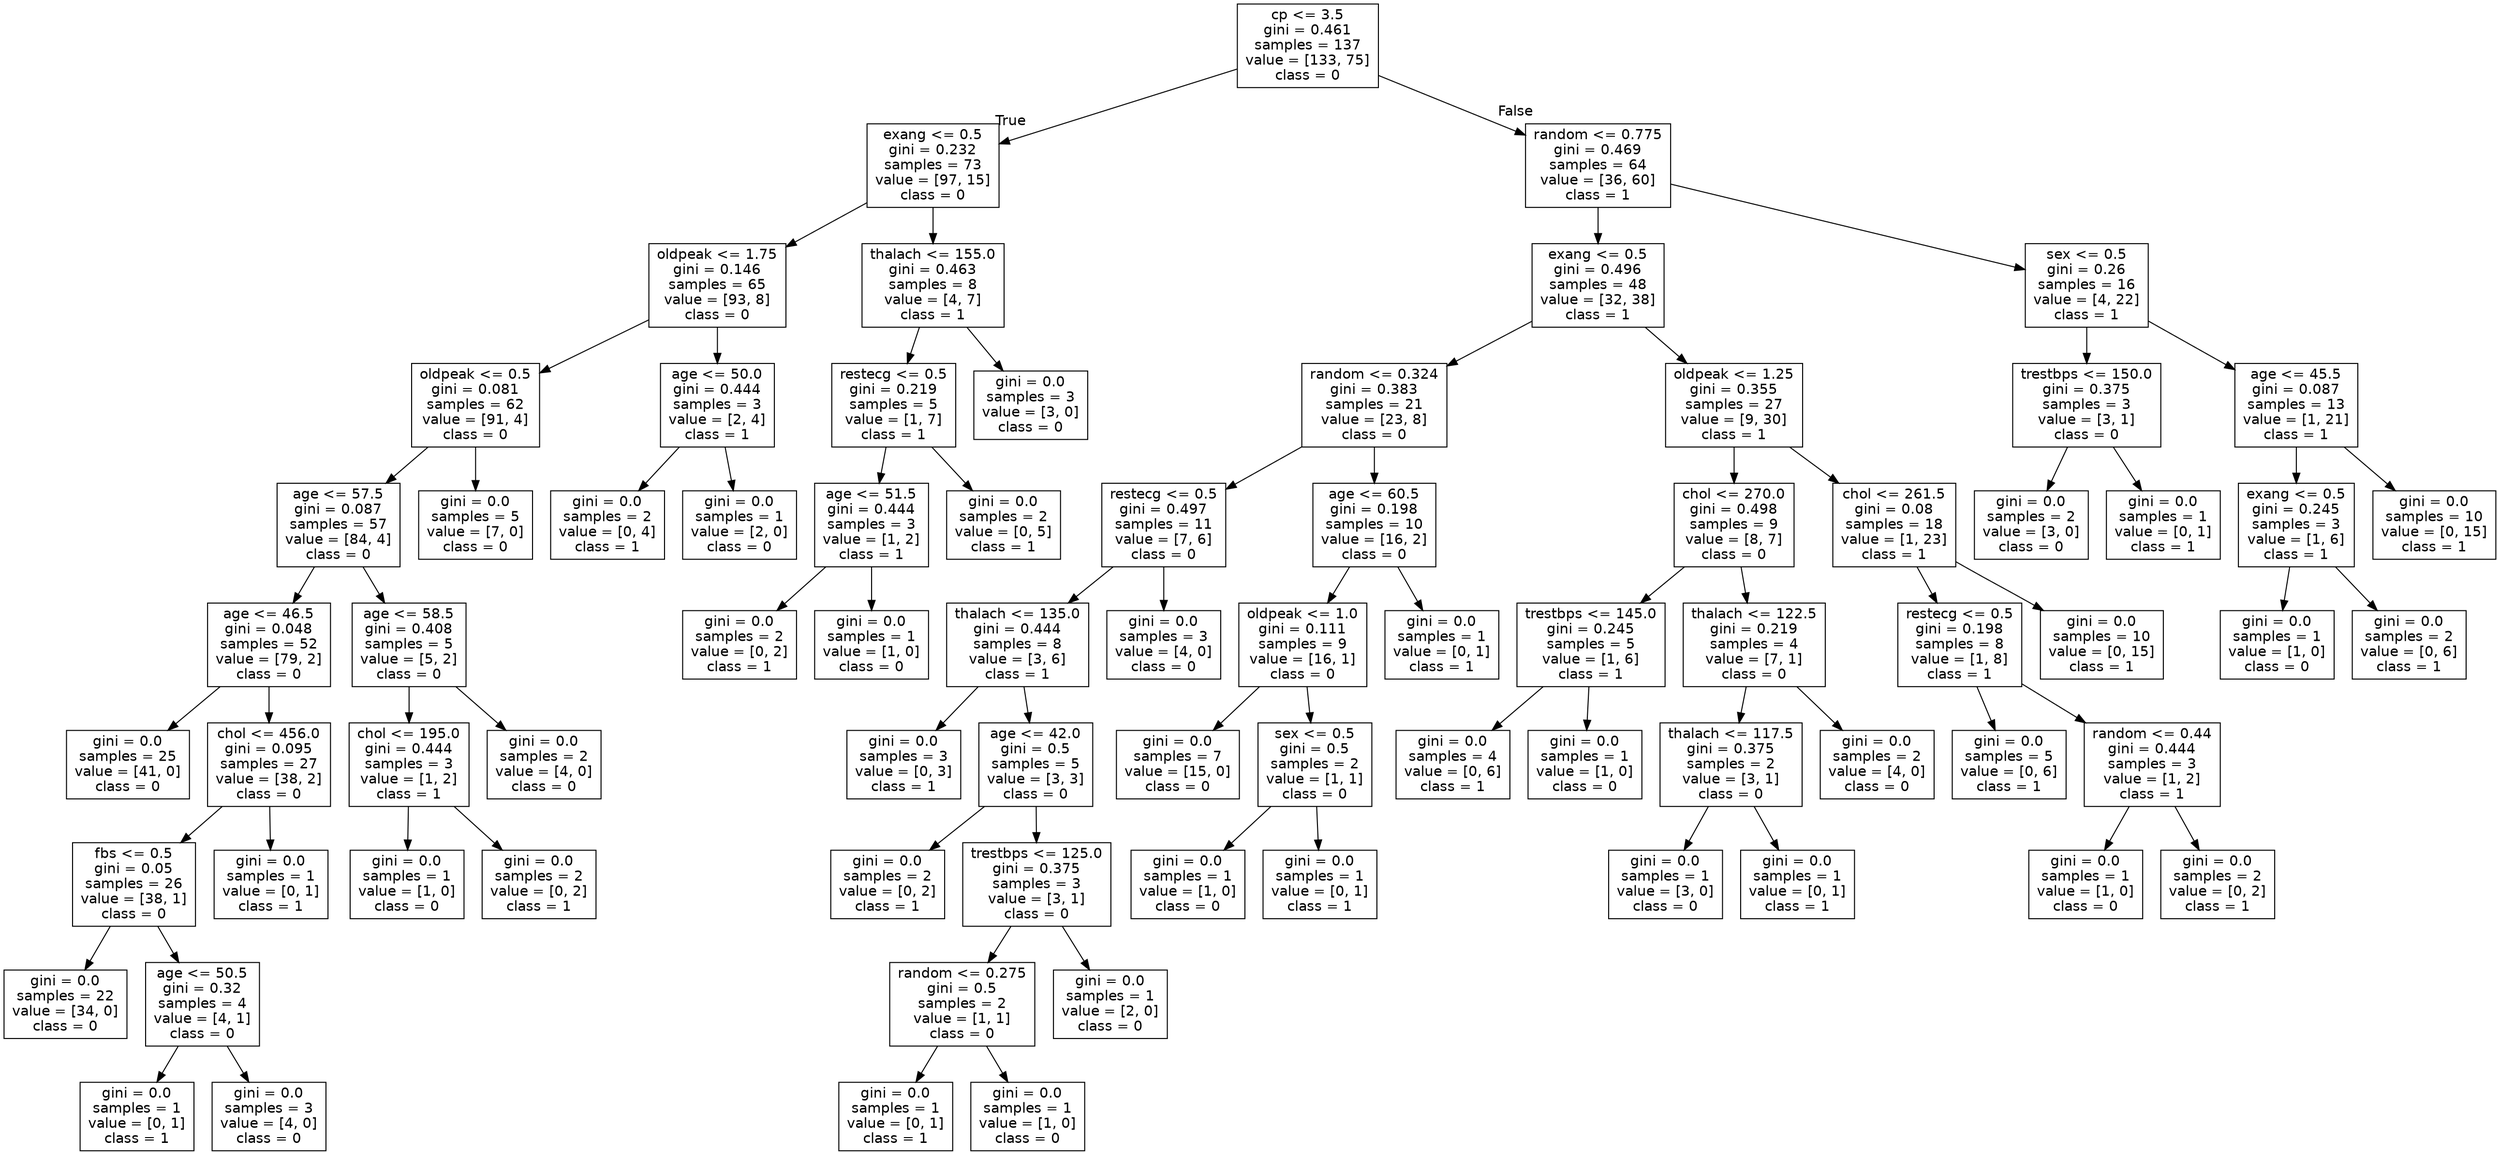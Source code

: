 digraph Tree {
node [shape=box, fontname="helvetica"] ;
edge [fontname="helvetica"] ;
0 [label="cp <= 3.5\ngini = 0.461\nsamples = 137\nvalue = [133, 75]\nclass = 0"] ;
1 [label="exang <= 0.5\ngini = 0.232\nsamples = 73\nvalue = [97, 15]\nclass = 0"] ;
0 -> 1 [labeldistance=2.5, labelangle=45, headlabel="True"] ;
2 [label="oldpeak <= 1.75\ngini = 0.146\nsamples = 65\nvalue = [93, 8]\nclass = 0"] ;
1 -> 2 ;
3 [label="oldpeak <= 0.5\ngini = 0.081\nsamples = 62\nvalue = [91, 4]\nclass = 0"] ;
2 -> 3 ;
4 [label="age <= 57.5\ngini = 0.087\nsamples = 57\nvalue = [84, 4]\nclass = 0"] ;
3 -> 4 ;
5 [label="age <= 46.5\ngini = 0.048\nsamples = 52\nvalue = [79, 2]\nclass = 0"] ;
4 -> 5 ;
6 [label="gini = 0.0\nsamples = 25\nvalue = [41, 0]\nclass = 0"] ;
5 -> 6 ;
7 [label="chol <= 456.0\ngini = 0.095\nsamples = 27\nvalue = [38, 2]\nclass = 0"] ;
5 -> 7 ;
8 [label="fbs <= 0.5\ngini = 0.05\nsamples = 26\nvalue = [38, 1]\nclass = 0"] ;
7 -> 8 ;
9 [label="gini = 0.0\nsamples = 22\nvalue = [34, 0]\nclass = 0"] ;
8 -> 9 ;
10 [label="age <= 50.5\ngini = 0.32\nsamples = 4\nvalue = [4, 1]\nclass = 0"] ;
8 -> 10 ;
11 [label="gini = 0.0\nsamples = 1\nvalue = [0, 1]\nclass = 1"] ;
10 -> 11 ;
12 [label="gini = 0.0\nsamples = 3\nvalue = [4, 0]\nclass = 0"] ;
10 -> 12 ;
13 [label="gini = 0.0\nsamples = 1\nvalue = [0, 1]\nclass = 1"] ;
7 -> 13 ;
14 [label="age <= 58.5\ngini = 0.408\nsamples = 5\nvalue = [5, 2]\nclass = 0"] ;
4 -> 14 ;
15 [label="chol <= 195.0\ngini = 0.444\nsamples = 3\nvalue = [1, 2]\nclass = 1"] ;
14 -> 15 ;
16 [label="gini = 0.0\nsamples = 1\nvalue = [1, 0]\nclass = 0"] ;
15 -> 16 ;
17 [label="gini = 0.0\nsamples = 2\nvalue = [0, 2]\nclass = 1"] ;
15 -> 17 ;
18 [label="gini = 0.0\nsamples = 2\nvalue = [4, 0]\nclass = 0"] ;
14 -> 18 ;
19 [label="gini = 0.0\nsamples = 5\nvalue = [7, 0]\nclass = 0"] ;
3 -> 19 ;
20 [label="age <= 50.0\ngini = 0.444\nsamples = 3\nvalue = [2, 4]\nclass = 1"] ;
2 -> 20 ;
21 [label="gini = 0.0\nsamples = 2\nvalue = [0, 4]\nclass = 1"] ;
20 -> 21 ;
22 [label="gini = 0.0\nsamples = 1\nvalue = [2, 0]\nclass = 0"] ;
20 -> 22 ;
23 [label="thalach <= 155.0\ngini = 0.463\nsamples = 8\nvalue = [4, 7]\nclass = 1"] ;
1 -> 23 ;
24 [label="restecg <= 0.5\ngini = 0.219\nsamples = 5\nvalue = [1, 7]\nclass = 1"] ;
23 -> 24 ;
25 [label="age <= 51.5\ngini = 0.444\nsamples = 3\nvalue = [1, 2]\nclass = 1"] ;
24 -> 25 ;
26 [label="gini = 0.0\nsamples = 2\nvalue = [0, 2]\nclass = 1"] ;
25 -> 26 ;
27 [label="gini = 0.0\nsamples = 1\nvalue = [1, 0]\nclass = 0"] ;
25 -> 27 ;
28 [label="gini = 0.0\nsamples = 2\nvalue = [0, 5]\nclass = 1"] ;
24 -> 28 ;
29 [label="gini = 0.0\nsamples = 3\nvalue = [3, 0]\nclass = 0"] ;
23 -> 29 ;
30 [label="random <= 0.775\ngini = 0.469\nsamples = 64\nvalue = [36, 60]\nclass = 1"] ;
0 -> 30 [labeldistance=2.5, labelangle=-45, headlabel="False"] ;
31 [label="exang <= 0.5\ngini = 0.496\nsamples = 48\nvalue = [32, 38]\nclass = 1"] ;
30 -> 31 ;
32 [label="random <= 0.324\ngini = 0.383\nsamples = 21\nvalue = [23, 8]\nclass = 0"] ;
31 -> 32 ;
33 [label="restecg <= 0.5\ngini = 0.497\nsamples = 11\nvalue = [7, 6]\nclass = 0"] ;
32 -> 33 ;
34 [label="thalach <= 135.0\ngini = 0.444\nsamples = 8\nvalue = [3, 6]\nclass = 1"] ;
33 -> 34 ;
35 [label="gini = 0.0\nsamples = 3\nvalue = [0, 3]\nclass = 1"] ;
34 -> 35 ;
36 [label="age <= 42.0\ngini = 0.5\nsamples = 5\nvalue = [3, 3]\nclass = 0"] ;
34 -> 36 ;
37 [label="gini = 0.0\nsamples = 2\nvalue = [0, 2]\nclass = 1"] ;
36 -> 37 ;
38 [label="trestbps <= 125.0\ngini = 0.375\nsamples = 3\nvalue = [3, 1]\nclass = 0"] ;
36 -> 38 ;
39 [label="random <= 0.275\ngini = 0.5\nsamples = 2\nvalue = [1, 1]\nclass = 0"] ;
38 -> 39 ;
40 [label="gini = 0.0\nsamples = 1\nvalue = [0, 1]\nclass = 1"] ;
39 -> 40 ;
41 [label="gini = 0.0\nsamples = 1\nvalue = [1, 0]\nclass = 0"] ;
39 -> 41 ;
42 [label="gini = 0.0\nsamples = 1\nvalue = [2, 0]\nclass = 0"] ;
38 -> 42 ;
43 [label="gini = 0.0\nsamples = 3\nvalue = [4, 0]\nclass = 0"] ;
33 -> 43 ;
44 [label="age <= 60.5\ngini = 0.198\nsamples = 10\nvalue = [16, 2]\nclass = 0"] ;
32 -> 44 ;
45 [label="oldpeak <= 1.0\ngini = 0.111\nsamples = 9\nvalue = [16, 1]\nclass = 0"] ;
44 -> 45 ;
46 [label="gini = 0.0\nsamples = 7\nvalue = [15, 0]\nclass = 0"] ;
45 -> 46 ;
47 [label="sex <= 0.5\ngini = 0.5\nsamples = 2\nvalue = [1, 1]\nclass = 0"] ;
45 -> 47 ;
48 [label="gini = 0.0\nsamples = 1\nvalue = [1, 0]\nclass = 0"] ;
47 -> 48 ;
49 [label="gini = 0.0\nsamples = 1\nvalue = [0, 1]\nclass = 1"] ;
47 -> 49 ;
50 [label="gini = 0.0\nsamples = 1\nvalue = [0, 1]\nclass = 1"] ;
44 -> 50 ;
51 [label="oldpeak <= 1.25\ngini = 0.355\nsamples = 27\nvalue = [9, 30]\nclass = 1"] ;
31 -> 51 ;
52 [label="chol <= 270.0\ngini = 0.498\nsamples = 9\nvalue = [8, 7]\nclass = 0"] ;
51 -> 52 ;
53 [label="trestbps <= 145.0\ngini = 0.245\nsamples = 5\nvalue = [1, 6]\nclass = 1"] ;
52 -> 53 ;
54 [label="gini = 0.0\nsamples = 4\nvalue = [0, 6]\nclass = 1"] ;
53 -> 54 ;
55 [label="gini = 0.0\nsamples = 1\nvalue = [1, 0]\nclass = 0"] ;
53 -> 55 ;
56 [label="thalach <= 122.5\ngini = 0.219\nsamples = 4\nvalue = [7, 1]\nclass = 0"] ;
52 -> 56 ;
57 [label="thalach <= 117.5\ngini = 0.375\nsamples = 2\nvalue = [3, 1]\nclass = 0"] ;
56 -> 57 ;
58 [label="gini = 0.0\nsamples = 1\nvalue = [3, 0]\nclass = 0"] ;
57 -> 58 ;
59 [label="gini = 0.0\nsamples = 1\nvalue = [0, 1]\nclass = 1"] ;
57 -> 59 ;
60 [label="gini = 0.0\nsamples = 2\nvalue = [4, 0]\nclass = 0"] ;
56 -> 60 ;
61 [label="chol <= 261.5\ngini = 0.08\nsamples = 18\nvalue = [1, 23]\nclass = 1"] ;
51 -> 61 ;
62 [label="restecg <= 0.5\ngini = 0.198\nsamples = 8\nvalue = [1, 8]\nclass = 1"] ;
61 -> 62 ;
63 [label="gini = 0.0\nsamples = 5\nvalue = [0, 6]\nclass = 1"] ;
62 -> 63 ;
64 [label="random <= 0.44\ngini = 0.444\nsamples = 3\nvalue = [1, 2]\nclass = 1"] ;
62 -> 64 ;
65 [label="gini = 0.0\nsamples = 1\nvalue = [1, 0]\nclass = 0"] ;
64 -> 65 ;
66 [label="gini = 0.0\nsamples = 2\nvalue = [0, 2]\nclass = 1"] ;
64 -> 66 ;
67 [label="gini = 0.0\nsamples = 10\nvalue = [0, 15]\nclass = 1"] ;
61 -> 67 ;
68 [label="sex <= 0.5\ngini = 0.26\nsamples = 16\nvalue = [4, 22]\nclass = 1"] ;
30 -> 68 ;
69 [label="trestbps <= 150.0\ngini = 0.375\nsamples = 3\nvalue = [3, 1]\nclass = 0"] ;
68 -> 69 ;
70 [label="gini = 0.0\nsamples = 2\nvalue = [3, 0]\nclass = 0"] ;
69 -> 70 ;
71 [label="gini = 0.0\nsamples = 1\nvalue = [0, 1]\nclass = 1"] ;
69 -> 71 ;
72 [label="age <= 45.5\ngini = 0.087\nsamples = 13\nvalue = [1, 21]\nclass = 1"] ;
68 -> 72 ;
73 [label="exang <= 0.5\ngini = 0.245\nsamples = 3\nvalue = [1, 6]\nclass = 1"] ;
72 -> 73 ;
74 [label="gini = 0.0\nsamples = 1\nvalue = [1, 0]\nclass = 0"] ;
73 -> 74 ;
75 [label="gini = 0.0\nsamples = 2\nvalue = [0, 6]\nclass = 1"] ;
73 -> 75 ;
76 [label="gini = 0.0\nsamples = 10\nvalue = [0, 15]\nclass = 1"] ;
72 -> 76 ;
}